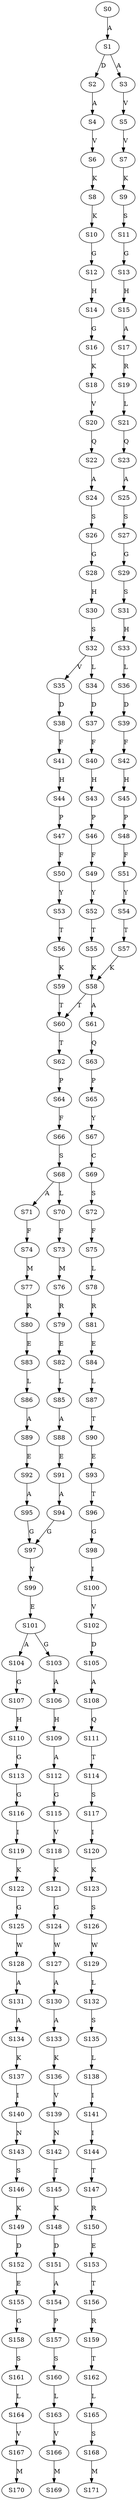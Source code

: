 strict digraph  {
	S0 -> S1 [ label = A ];
	S1 -> S2 [ label = D ];
	S1 -> S3 [ label = A ];
	S2 -> S4 [ label = A ];
	S3 -> S5 [ label = V ];
	S4 -> S6 [ label = V ];
	S5 -> S7 [ label = V ];
	S6 -> S8 [ label = K ];
	S7 -> S9 [ label = K ];
	S8 -> S10 [ label = K ];
	S9 -> S11 [ label = S ];
	S10 -> S12 [ label = G ];
	S11 -> S13 [ label = G ];
	S12 -> S14 [ label = H ];
	S13 -> S15 [ label = H ];
	S14 -> S16 [ label = G ];
	S15 -> S17 [ label = A ];
	S16 -> S18 [ label = K ];
	S17 -> S19 [ label = R ];
	S18 -> S20 [ label = V ];
	S19 -> S21 [ label = L ];
	S20 -> S22 [ label = Q ];
	S21 -> S23 [ label = Q ];
	S22 -> S24 [ label = A ];
	S23 -> S25 [ label = A ];
	S24 -> S26 [ label = S ];
	S25 -> S27 [ label = S ];
	S26 -> S28 [ label = G ];
	S27 -> S29 [ label = G ];
	S28 -> S30 [ label = H ];
	S29 -> S31 [ label = S ];
	S30 -> S32 [ label = S ];
	S31 -> S33 [ label = H ];
	S32 -> S34 [ label = L ];
	S32 -> S35 [ label = V ];
	S33 -> S36 [ label = L ];
	S34 -> S37 [ label = D ];
	S35 -> S38 [ label = D ];
	S36 -> S39 [ label = D ];
	S37 -> S40 [ label = F ];
	S38 -> S41 [ label = F ];
	S39 -> S42 [ label = F ];
	S40 -> S43 [ label = H ];
	S41 -> S44 [ label = H ];
	S42 -> S45 [ label = H ];
	S43 -> S46 [ label = P ];
	S44 -> S47 [ label = P ];
	S45 -> S48 [ label = P ];
	S46 -> S49 [ label = F ];
	S47 -> S50 [ label = F ];
	S48 -> S51 [ label = F ];
	S49 -> S52 [ label = Y ];
	S50 -> S53 [ label = Y ];
	S51 -> S54 [ label = Y ];
	S52 -> S55 [ label = T ];
	S53 -> S56 [ label = T ];
	S54 -> S57 [ label = T ];
	S55 -> S58 [ label = K ];
	S56 -> S59 [ label = K ];
	S57 -> S58 [ label = K ];
	S58 -> S60 [ label = T ];
	S58 -> S61 [ label = A ];
	S59 -> S60 [ label = T ];
	S60 -> S62 [ label = T ];
	S61 -> S63 [ label = Q ];
	S62 -> S64 [ label = P ];
	S63 -> S65 [ label = P ];
	S64 -> S66 [ label = F ];
	S65 -> S67 [ label = Y ];
	S66 -> S68 [ label = S ];
	S67 -> S69 [ label = C ];
	S68 -> S70 [ label = L ];
	S68 -> S71 [ label = A ];
	S69 -> S72 [ label = S ];
	S70 -> S73 [ label = F ];
	S71 -> S74 [ label = F ];
	S72 -> S75 [ label = F ];
	S73 -> S76 [ label = M ];
	S74 -> S77 [ label = M ];
	S75 -> S78 [ label = L ];
	S76 -> S79 [ label = R ];
	S77 -> S80 [ label = R ];
	S78 -> S81 [ label = R ];
	S79 -> S82 [ label = E ];
	S80 -> S83 [ label = E ];
	S81 -> S84 [ label = E ];
	S82 -> S85 [ label = L ];
	S83 -> S86 [ label = L ];
	S84 -> S87 [ label = L ];
	S85 -> S88 [ label = A ];
	S86 -> S89 [ label = A ];
	S87 -> S90 [ label = T ];
	S88 -> S91 [ label = E ];
	S89 -> S92 [ label = E ];
	S90 -> S93 [ label = E ];
	S91 -> S94 [ label = A ];
	S92 -> S95 [ label = A ];
	S93 -> S96 [ label = T ];
	S94 -> S97 [ label = G ];
	S95 -> S97 [ label = G ];
	S96 -> S98 [ label = G ];
	S97 -> S99 [ label = Y ];
	S98 -> S100 [ label = I ];
	S99 -> S101 [ label = E ];
	S100 -> S102 [ label = V ];
	S101 -> S103 [ label = G ];
	S101 -> S104 [ label = A ];
	S102 -> S105 [ label = D ];
	S103 -> S106 [ label = A ];
	S104 -> S107 [ label = G ];
	S105 -> S108 [ label = A ];
	S106 -> S109 [ label = H ];
	S107 -> S110 [ label = H ];
	S108 -> S111 [ label = Q ];
	S109 -> S112 [ label = A ];
	S110 -> S113 [ label = G ];
	S111 -> S114 [ label = T ];
	S112 -> S115 [ label = G ];
	S113 -> S116 [ label = G ];
	S114 -> S117 [ label = S ];
	S115 -> S118 [ label = V ];
	S116 -> S119 [ label = I ];
	S117 -> S120 [ label = I ];
	S118 -> S121 [ label = K ];
	S119 -> S122 [ label = K ];
	S120 -> S123 [ label = K ];
	S121 -> S124 [ label = G ];
	S122 -> S125 [ label = G ];
	S123 -> S126 [ label = S ];
	S124 -> S127 [ label = W ];
	S125 -> S128 [ label = W ];
	S126 -> S129 [ label = W ];
	S127 -> S130 [ label = A ];
	S128 -> S131 [ label = A ];
	S129 -> S132 [ label = L ];
	S130 -> S133 [ label = A ];
	S131 -> S134 [ label = A ];
	S132 -> S135 [ label = S ];
	S133 -> S136 [ label = K ];
	S134 -> S137 [ label = K ];
	S135 -> S138 [ label = L ];
	S136 -> S139 [ label = V ];
	S137 -> S140 [ label = I ];
	S138 -> S141 [ label = I ];
	S139 -> S142 [ label = N ];
	S140 -> S143 [ label = N ];
	S141 -> S144 [ label = I ];
	S142 -> S145 [ label = T ];
	S143 -> S146 [ label = S ];
	S144 -> S147 [ label = T ];
	S145 -> S148 [ label = K ];
	S146 -> S149 [ label = K ];
	S147 -> S150 [ label = R ];
	S148 -> S151 [ label = D ];
	S149 -> S152 [ label = D ];
	S150 -> S153 [ label = E ];
	S151 -> S154 [ label = A ];
	S152 -> S155 [ label = E ];
	S153 -> S156 [ label = T ];
	S154 -> S157 [ label = P ];
	S155 -> S158 [ label = G ];
	S156 -> S159 [ label = R ];
	S157 -> S160 [ label = S ];
	S158 -> S161 [ label = S ];
	S159 -> S162 [ label = T ];
	S160 -> S163 [ label = L ];
	S161 -> S164 [ label = L ];
	S162 -> S165 [ label = L ];
	S163 -> S166 [ label = V ];
	S164 -> S167 [ label = V ];
	S165 -> S168 [ label = S ];
	S166 -> S169 [ label = M ];
	S167 -> S170 [ label = M ];
	S168 -> S171 [ label = M ];
}
